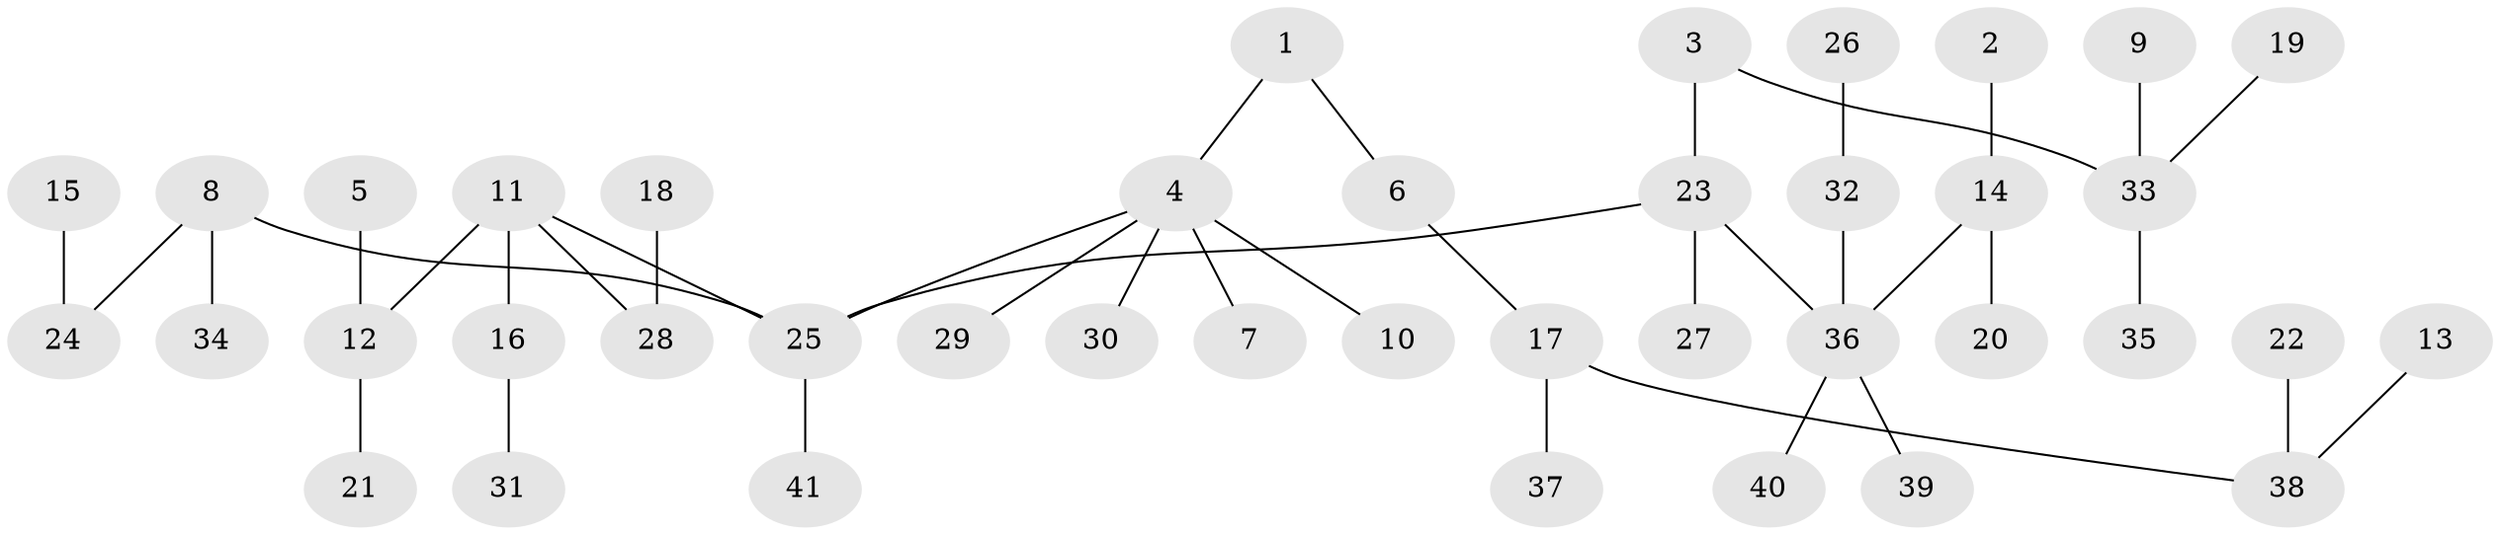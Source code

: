 // original degree distribution, {7: 0.007352941176470588, 5: 0.029411764705882353, 6: 0.007352941176470588, 4: 0.08823529411764706, 1: 0.5, 2: 0.21323529411764705, 3: 0.15441176470588236}
// Generated by graph-tools (version 1.1) at 2025/37/03/04/25 23:37:16]
// undirected, 41 vertices, 40 edges
graph export_dot {
  node [color=gray90,style=filled];
  1;
  2;
  3;
  4;
  5;
  6;
  7;
  8;
  9;
  10;
  11;
  12;
  13;
  14;
  15;
  16;
  17;
  18;
  19;
  20;
  21;
  22;
  23;
  24;
  25;
  26;
  27;
  28;
  29;
  30;
  31;
  32;
  33;
  34;
  35;
  36;
  37;
  38;
  39;
  40;
  41;
  1 -- 4 [weight=1.0];
  1 -- 6 [weight=1.0];
  2 -- 14 [weight=1.0];
  3 -- 23 [weight=1.0];
  3 -- 33 [weight=1.0];
  4 -- 7 [weight=1.0];
  4 -- 10 [weight=1.0];
  4 -- 25 [weight=1.0];
  4 -- 29 [weight=1.0];
  4 -- 30 [weight=1.0];
  5 -- 12 [weight=1.0];
  6 -- 17 [weight=1.0];
  8 -- 24 [weight=1.0];
  8 -- 25 [weight=1.0];
  8 -- 34 [weight=1.0];
  9 -- 33 [weight=1.0];
  11 -- 12 [weight=1.0];
  11 -- 16 [weight=1.0];
  11 -- 25 [weight=1.0];
  11 -- 28 [weight=1.0];
  12 -- 21 [weight=1.0];
  13 -- 38 [weight=1.0];
  14 -- 20 [weight=1.0];
  14 -- 36 [weight=1.0];
  15 -- 24 [weight=1.0];
  16 -- 31 [weight=1.0];
  17 -- 37 [weight=1.0];
  17 -- 38 [weight=1.0];
  18 -- 28 [weight=1.0];
  19 -- 33 [weight=1.0];
  22 -- 38 [weight=1.0];
  23 -- 25 [weight=1.0];
  23 -- 27 [weight=1.0];
  23 -- 36 [weight=1.0];
  25 -- 41 [weight=1.0];
  26 -- 32 [weight=1.0];
  32 -- 36 [weight=1.0];
  33 -- 35 [weight=1.0];
  36 -- 39 [weight=1.0];
  36 -- 40 [weight=1.0];
}
